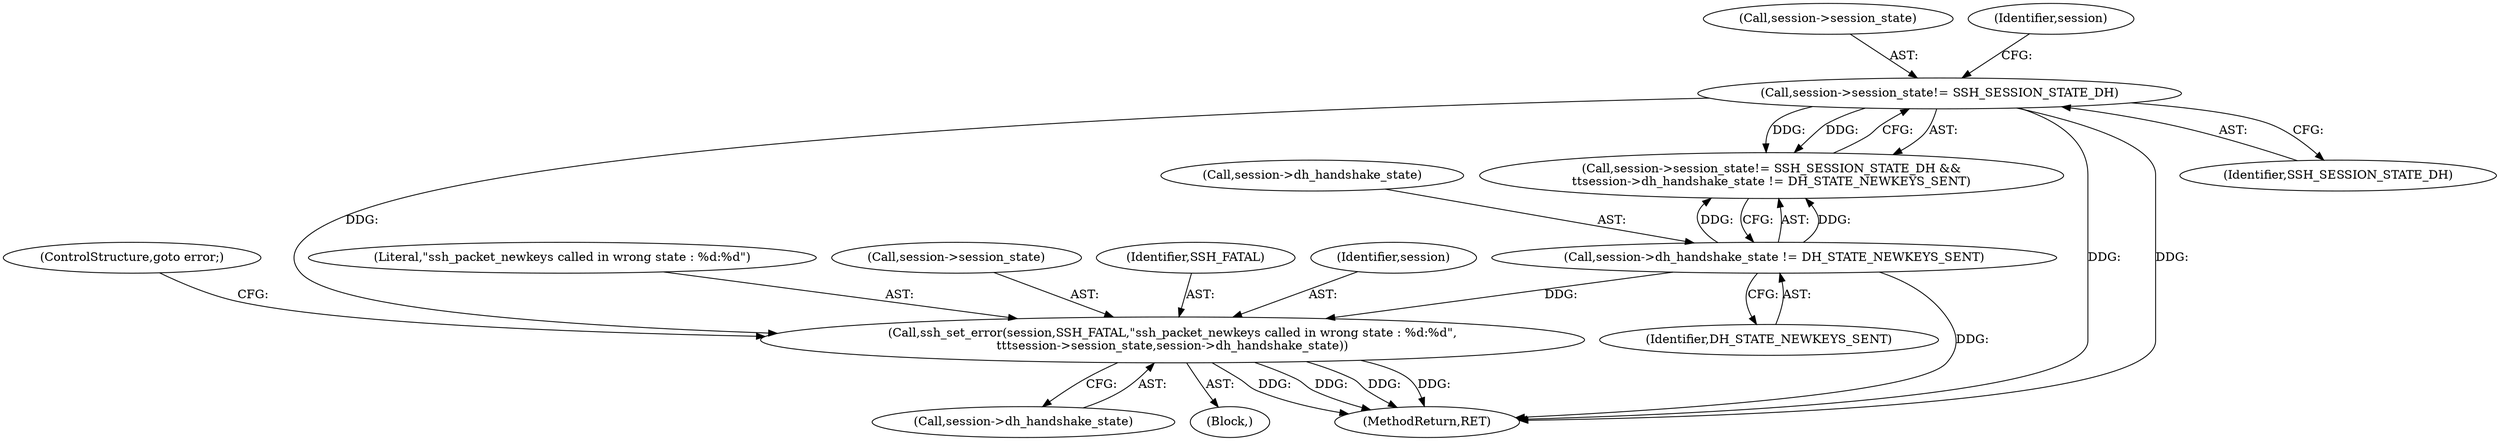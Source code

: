 digraph "1_libssh_94f6955fbaee6fda9385a23e505497efe21f5b4f_0@del" {
"1000142" [label="(Call,ssh_set_error(session,SSH_FATAL,\"ssh_packet_newkeys called in wrong state : %d:%d\",\n\t\t\tsession->session_state,session->dh_handshake_state))"];
"1000131" [label="(Call,session->session_state!= SSH_SESSION_STATE_DH)"];
"1000136" [label="(Call,session->dh_handshake_state != DH_STATE_NEWKEYS_SENT)"];
"1000136" [label="(Call,session->dh_handshake_state != DH_STATE_NEWKEYS_SENT)"];
"1000149" [label="(Call,session->dh_handshake_state)"];
"1000145" [label="(Literal,\"ssh_packet_newkeys called in wrong state : %d:%d\")"];
"1000135" [label="(Identifier,SSH_SESSION_STATE_DH)"];
"1000132" [label="(Call,session->session_state)"];
"1000391" [label="(MethodReturn,RET)"];
"1000131" [label="(Call,session->session_state!= SSH_SESSION_STATE_DH)"];
"1000138" [label="(Identifier,session)"];
"1000137" [label="(Call,session->dh_handshake_state)"];
"1000141" [label="(Block,)"];
"1000146" [label="(Call,session->session_state)"];
"1000142" [label="(Call,ssh_set_error(session,SSH_FATAL,\"ssh_packet_newkeys called in wrong state : %d:%d\",\n\t\t\tsession->session_state,session->dh_handshake_state))"];
"1000144" [label="(Identifier,SSH_FATAL)"];
"1000143" [label="(Identifier,session)"];
"1000152" [label="(ControlStructure,goto error;)"];
"1000140" [label="(Identifier,DH_STATE_NEWKEYS_SENT)"];
"1000130" [label="(Call,session->session_state!= SSH_SESSION_STATE_DH &&\n\t\tsession->dh_handshake_state != DH_STATE_NEWKEYS_SENT)"];
"1000142" -> "1000141"  [label="AST: "];
"1000142" -> "1000149"  [label="CFG: "];
"1000143" -> "1000142"  [label="AST: "];
"1000144" -> "1000142"  [label="AST: "];
"1000145" -> "1000142"  [label="AST: "];
"1000146" -> "1000142"  [label="AST: "];
"1000149" -> "1000142"  [label="AST: "];
"1000152" -> "1000142"  [label="CFG: "];
"1000142" -> "1000391"  [label="DDG: "];
"1000142" -> "1000391"  [label="DDG: "];
"1000142" -> "1000391"  [label="DDG: "];
"1000142" -> "1000391"  [label="DDG: "];
"1000131" -> "1000142"  [label="DDG: "];
"1000136" -> "1000142"  [label="DDG: "];
"1000131" -> "1000130"  [label="AST: "];
"1000131" -> "1000135"  [label="CFG: "];
"1000132" -> "1000131"  [label="AST: "];
"1000135" -> "1000131"  [label="AST: "];
"1000138" -> "1000131"  [label="CFG: "];
"1000130" -> "1000131"  [label="CFG: "];
"1000131" -> "1000391"  [label="DDG: "];
"1000131" -> "1000391"  [label="DDG: "];
"1000131" -> "1000130"  [label="DDG: "];
"1000131" -> "1000130"  [label="DDG: "];
"1000136" -> "1000130"  [label="AST: "];
"1000136" -> "1000140"  [label="CFG: "];
"1000137" -> "1000136"  [label="AST: "];
"1000140" -> "1000136"  [label="AST: "];
"1000130" -> "1000136"  [label="CFG: "];
"1000136" -> "1000391"  [label="DDG: "];
"1000136" -> "1000130"  [label="DDG: "];
"1000136" -> "1000130"  [label="DDG: "];
}
